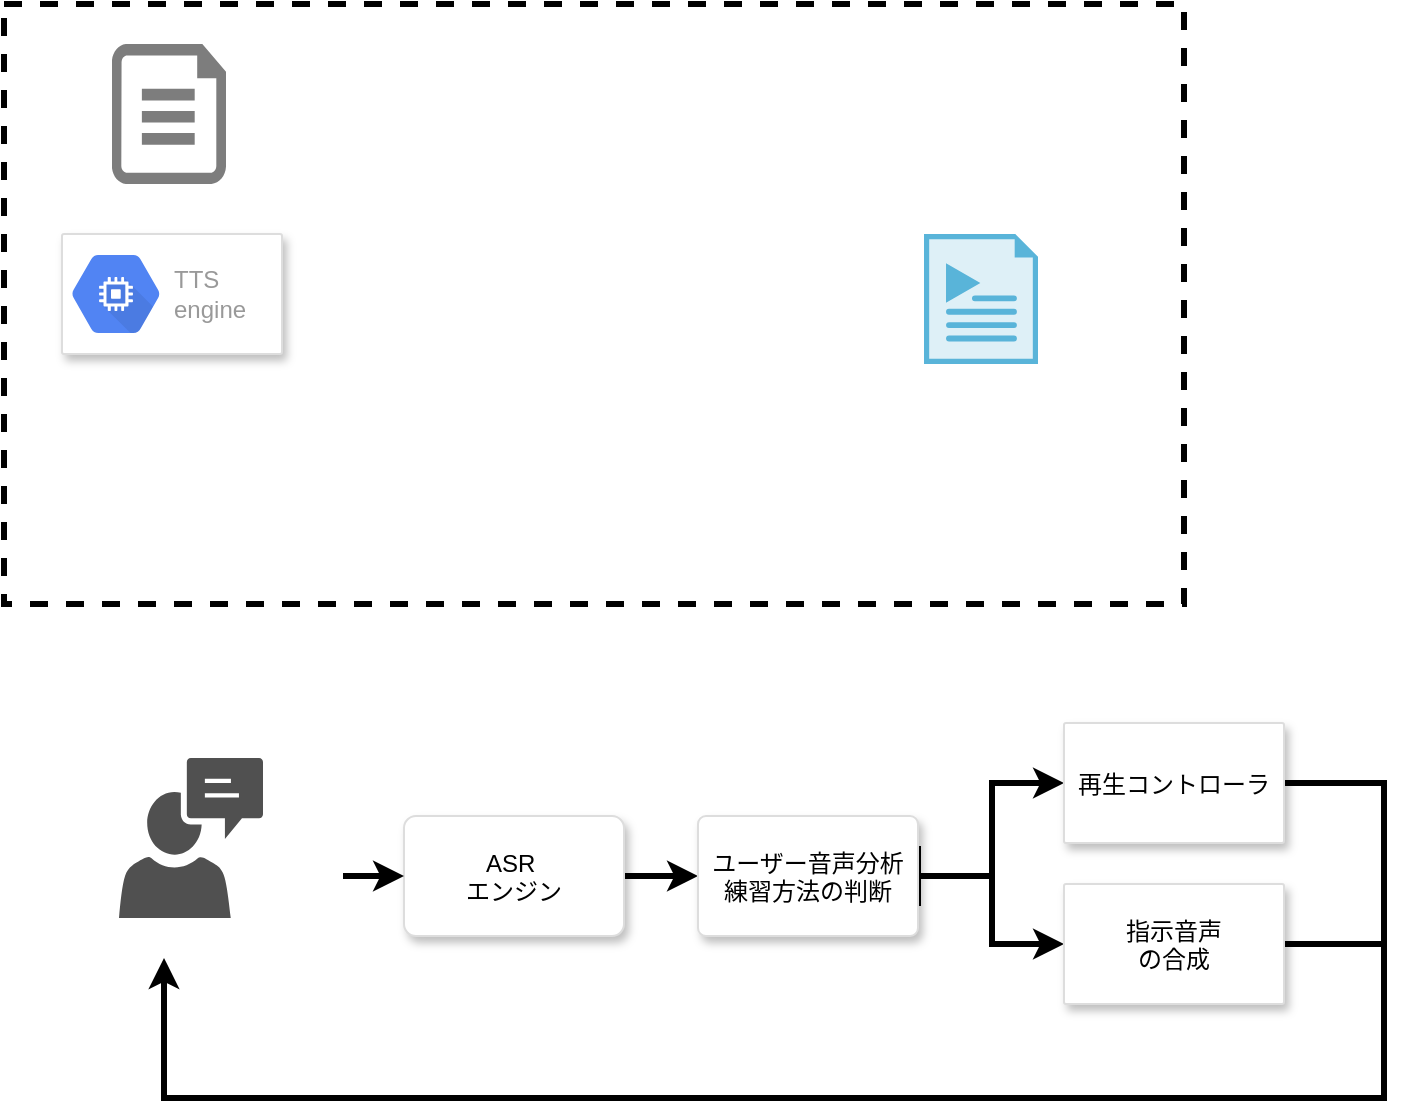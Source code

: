 <mxfile version="10.5.9" type="github"><diagram id="6d9bSooAzvfrnSEoD0h6" name="Page-1"><mxGraphModel dx="1296" dy="682" grid="1" gridSize="10" guides="1" tooltips="1" connect="1" arrows="1" fold="1" page="1" pageScale="1" pageWidth="827" pageHeight="1169" math="0" shadow="0"><root><mxCell id="0"/><mxCell id="1" parent="0"/><mxCell id="ujxERTlEIsJRGIzrDbhI-8" value="" style="rounded=0;whiteSpace=wrap;html=1;strokeWidth=3;dashed=1;" vertex="1" parent="1"><mxGeometry x="50" y="70" width="590" height="300" as="geometry"/></mxCell><mxCell id="ujxERTlEIsJRGIzrDbhI-1" value="" style="shadow=0;dashed=0;html=1;strokeColor=none;labelPosition=center;verticalLabelPosition=bottom;verticalAlign=top;align=center;shape=mxgraph.azure.file;fillColor=#7D7D7D;" vertex="1" parent="1"><mxGeometry x="104" y="90" width="57" height="70" as="geometry"/></mxCell><mxCell id="ujxERTlEIsJRGIzrDbhI-2" value="" style="shape=image;html=1;verticalAlign=top;verticalLabelPosition=bottom;labelBackgroundColor=#ffffff;imageAspect=0;aspect=fixed;image=https://cdn2.iconfinder.com/data/icons/font-awesome/1792/file-sound-o-128.png" vertex="1" parent="1"><mxGeometry x="97.5" y="280" width="70" height="70" as="geometry"/></mxCell><mxCell id="ujxERTlEIsJRGIzrDbhI-4" value="" style="strokeColor=#dddddd;fillColor=#ffffff;shadow=1;strokeWidth=1;rounded=1;absoluteArcSize=1;arcSize=2;" vertex="1" parent="1"><mxGeometry x="79" y="185" width="110" height="60" as="geometry"/></mxCell><mxCell id="ujxERTlEIsJRGIzrDbhI-5" value="TTS &lt;br&gt;engine" style="dashed=0;connectable=0;html=1;fillColor=#5184F3;strokeColor=none;shape=mxgraph.gcp2.compute_engine;part=1;labelPosition=right;verticalLabelPosition=middle;align=left;verticalAlign=middle;spacingLeft=5;fontColor=#999999;fontSize=12;" vertex="1" parent="ujxERTlEIsJRGIzrDbhI-4"><mxGeometry y="0.5" width="44" height="39" relative="1" as="geometry"><mxPoint x="5" y="-19.5" as="offset"/></mxGeometry></mxCell><mxCell id="ujxERTlEIsJRGIzrDbhI-7" value="" style="aspect=fixed;html=1;perimeter=none;align=center;shadow=0;dashed=0;image;fontSize=12;image=img/lib/mscae/MediaFile.svg;" vertex="1" parent="1"><mxGeometry x="510" y="185" width="57" height="65" as="geometry"/></mxCell><mxCell id="ujxERTlEIsJRGIzrDbhI-10" value="" style="shadow=0;dashed=0;html=1;strokeColor=none;fillColor=#505050;labelPosition=center;verticalLabelPosition=bottom;verticalAlign=top;outlineConnect=0;align=center;shape=mxgraph.office.users.communications;" vertex="1" parent="1"><mxGeometry x="107.5" y="447" width="72" height="80" as="geometry"/></mxCell><mxCell id="ujxERTlEIsJRGIzrDbhI-34" value="" style="edgeStyle=orthogonalEdgeStyle;rounded=0;orthogonalLoop=1;jettySize=auto;html=1;strokeWidth=3;" edge="1" parent="1" source="ujxERTlEIsJRGIzrDbhI-12" target="ujxERTlEIsJRGIzrDbhI-32"><mxGeometry relative="1" as="geometry"/></mxCell><mxCell id="ujxERTlEIsJRGIzrDbhI-12" value="ASR &#10;エンジン" style="strokeColor=#dddddd;fillColor=#ffffff;shadow=1;strokeWidth=1;rounded=1;absoluteArcSize=1;arcSize=12;" vertex="1" parent="1"><mxGeometry x="250" y="476" width="110" height="60" as="geometry"/></mxCell><mxCell id="ujxERTlEIsJRGIzrDbhI-35" style="edgeStyle=orthogonalEdgeStyle;rounded=0;orthogonalLoop=1;jettySize=auto;html=1;exitX=1;exitY=0.25;exitDx=0;exitDy=0;strokeWidth=3;entryX=0;entryY=0.5;entryDx=0;entryDy=0;jumpStyle=none;" edge="1" parent="1" source="ujxERTlEIsJRGIzrDbhI-32" target="ujxERTlEIsJRGIzrDbhI-14"><mxGeometry relative="1" as="geometry"><mxPoint x="550" y="506" as="targetPoint"/><Array as="points"><mxPoint x="507" y="506"/><mxPoint x="544" y="506"/><mxPoint x="544" y="460"/></Array></mxGeometry></mxCell><mxCell id="ujxERTlEIsJRGIzrDbhI-37" style="edgeStyle=orthogonalEdgeStyle;rounded=0;jumpStyle=none;orthogonalLoop=1;jettySize=auto;html=1;exitX=1;exitY=0.75;exitDx=0;exitDy=0;entryX=0;entryY=0.5;entryDx=0;entryDy=0;strokeWidth=3;" edge="1" parent="1" source="ujxERTlEIsJRGIzrDbhI-32" target="ujxERTlEIsJRGIzrDbhI-23"><mxGeometry relative="1" as="geometry"><Array as="points"><mxPoint x="507" y="506"/><mxPoint x="544" y="506"/><mxPoint x="544" y="540"/></Array></mxGeometry></mxCell><mxCell id="ujxERTlEIsJRGIzrDbhI-32" value="&#10;ユーザー音声分析&#10;練習方法の判断&#10;" style="strokeColor=#dddddd;fillColor=#ffffff;shadow=1;strokeWidth=1;rounded=1;absoluteArcSize=1;arcSize=8;" vertex="1" parent="1"><mxGeometry x="397" y="476" width="110" height="60" as="geometry"/></mxCell><mxCell id="ujxERTlEIsJRGIzrDbhI-17" style="edgeStyle=orthogonalEdgeStyle;rounded=0;orthogonalLoop=1;jettySize=auto;html=1;exitX=1;exitY=0.5;exitDx=0;exitDy=0;strokeWidth=3;" edge="1" parent="1" source="ujxERTlEIsJRGIzrDbhI-14"><mxGeometry relative="1" as="geometry"><mxPoint x="130" y="547" as="targetPoint"/><Array as="points"><mxPoint x="740" y="460"/><mxPoint x="740" y="617"/><mxPoint x="130" y="617"/></Array></mxGeometry></mxCell><mxCell id="ujxERTlEIsJRGIzrDbhI-14" value="再生コントローラ" style="strokeColor=#dddddd;fillColor=#ffffff;shadow=1;strokeWidth=1;rounded=1;absoluteArcSize=1;arcSize=2;fontColor=#000000;" vertex="1" parent="1"><mxGeometry x="580" y="429.5" width="110" height="60" as="geometry"/></mxCell><mxCell id="ujxERTlEIsJRGIzrDbhI-18" value="" style="shape=image;html=1;verticalAlign=top;verticalLabelPosition=bottom;labelBackgroundColor=#ffffff;imageAspect=0;aspect=fixed;image=https://cdn3.iconfinder.com/data/icons/eightyshades/512/28_Sound-128.png;dashed=1;strokeWidth=3;" vertex="1" parent="1"><mxGeometry x="60" y="491.5" width="29" height="29" as="geometry"/></mxCell><mxCell id="ujxERTlEIsJRGIzrDbhI-30" style="edgeStyle=orthogonalEdgeStyle;rounded=0;orthogonalLoop=1;jettySize=auto;html=1;exitX=1;exitY=0.5;exitDx=0;exitDy=0;entryX=0;entryY=0.5;entryDx=0;entryDy=0;strokeWidth=3;" edge="1" parent="1" source="ujxERTlEIsJRGIzrDbhI-20" target="ujxERTlEIsJRGIzrDbhI-12"><mxGeometry relative="1" as="geometry"/></mxCell><mxCell id="ujxERTlEIsJRGIzrDbhI-20" value="" style="shape=image;html=1;verticalAlign=top;verticalLabelPosition=bottom;labelBackgroundColor=#ffffff;imageAspect=0;aspect=fixed;image=https://cdn4.iconfinder.com/data/icons/ionicons/512/icon-mic-a-128.png;dashed=1;strokeWidth=3;" vertex="1" parent="1"><mxGeometry x="179.5" y="486" width="40" height="40" as="geometry"/></mxCell><mxCell id="ujxERTlEIsJRGIzrDbhI-29" style="edgeStyle=orthogonalEdgeStyle;rounded=0;orthogonalLoop=1;jettySize=auto;html=1;exitX=1;exitY=0.5;exitDx=0;exitDy=0;strokeWidth=3;endArrow=none;endFill=0;" edge="1" parent="1" source="ujxERTlEIsJRGIzrDbhI-23"><mxGeometry relative="1" as="geometry"><mxPoint x="740" y="540" as="targetPoint"/></mxGeometry></mxCell><mxCell id="ujxERTlEIsJRGIzrDbhI-23" value="指示音声&#10;の合成" style="strokeColor=#dddddd;fillColor=#ffffff;shadow=1;strokeWidth=1;rounded=1;absoluteArcSize=1;arcSize=2;fontColor=#000000;" vertex="1" parent="1"><mxGeometry x="580" y="510" width="110" height="60" as="geometry"/></mxCell></root></mxGraphModel></diagram></mxfile>